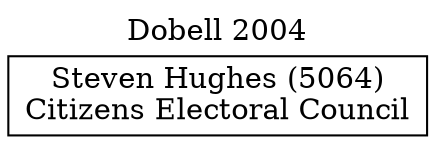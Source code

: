 // House preference flow
digraph "Steven Hughes (5064)_Dobell_2004" {
	graph [label="Dobell 2004" labelloc=t mclimit=10]
	node [shape=box]
	"Steven Hughes (5064)" [label="Steven Hughes (5064)
Citizens Electoral Council"]
}
